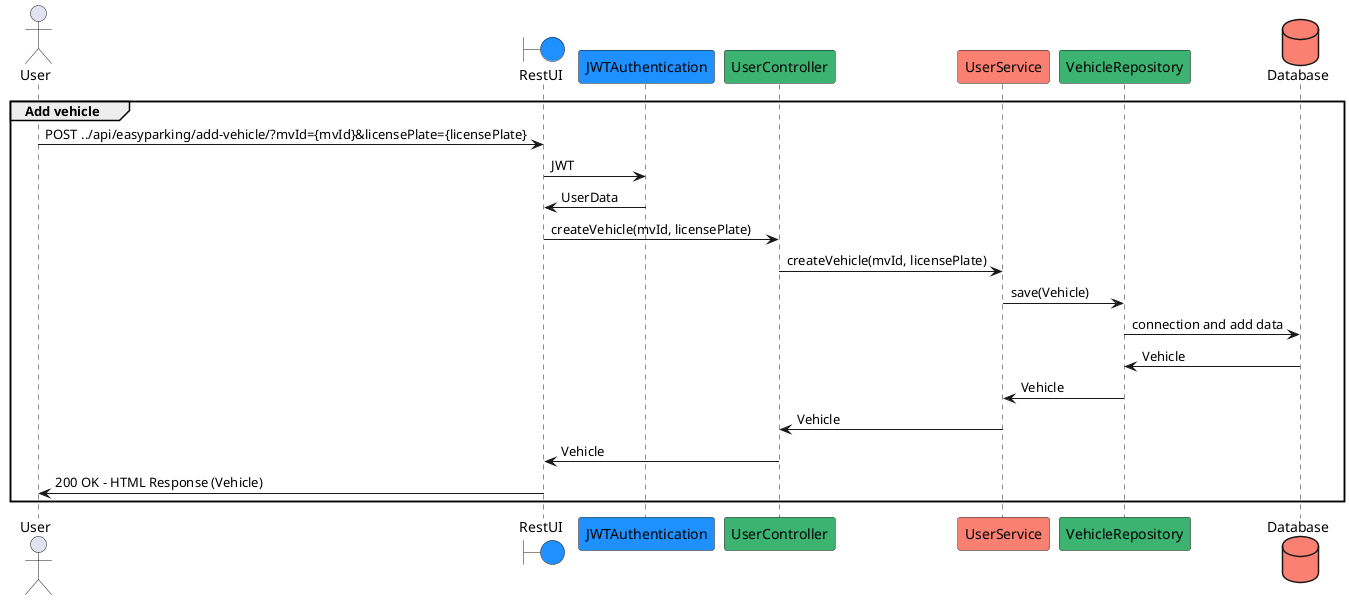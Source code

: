 @startuml
actor User
boundary RestUI #DodgerBlue
participant JWTAuthentication #DodgerBlue
participant UserController #MediumSeaGreen
participant UserService #Salmon
participant VehicleRepository #MediumSeaGreen
database Database #Salmon

group Add vehicle
User -> RestUI : POST ../api/easyparking/add-vehicle/?mvId={mvId}&licensePlate={licensePlate}
RestUI -> JWTAuthentication : JWT
JWTAuthentication -> RestUI : UserData
RestUI -> UserController : createVehicle(mvId, licensePlate)

UserController -> UserService : createVehicle(mvId, licensePlate)

UserService -> VehicleRepository : save(Vehicle)
VehicleRepository -> Database : connection and add data
Database -> VehicleRepository : Vehicle
VehicleRepository -> UserService : Vehicle
UserService -> UserController : Vehicle
UserController -> RestUI : Vehicle
RestUI -> User : 200 OK - HTML Response (Vehicle)
end
@enduml
